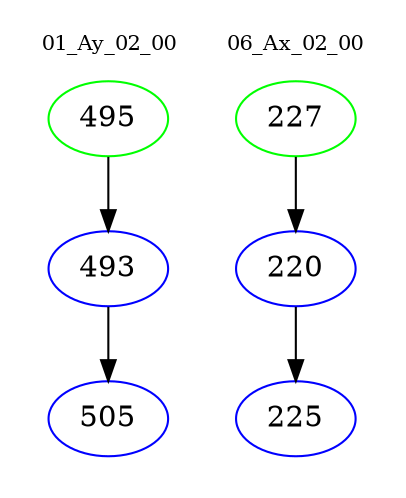 digraph{
subgraph cluster_0 {
color = white
label = "01_Ay_02_00";
fontsize=10;
T0_495 [label="495", color="green"]
T0_495 -> T0_493 [color="black"]
T0_493 [label="493", color="blue"]
T0_493 -> T0_505 [color="black"]
T0_505 [label="505", color="blue"]
}
subgraph cluster_1 {
color = white
label = "06_Ax_02_00";
fontsize=10;
T1_227 [label="227", color="green"]
T1_227 -> T1_220 [color="black"]
T1_220 [label="220", color="blue"]
T1_220 -> T1_225 [color="black"]
T1_225 [label="225", color="blue"]
}
}
